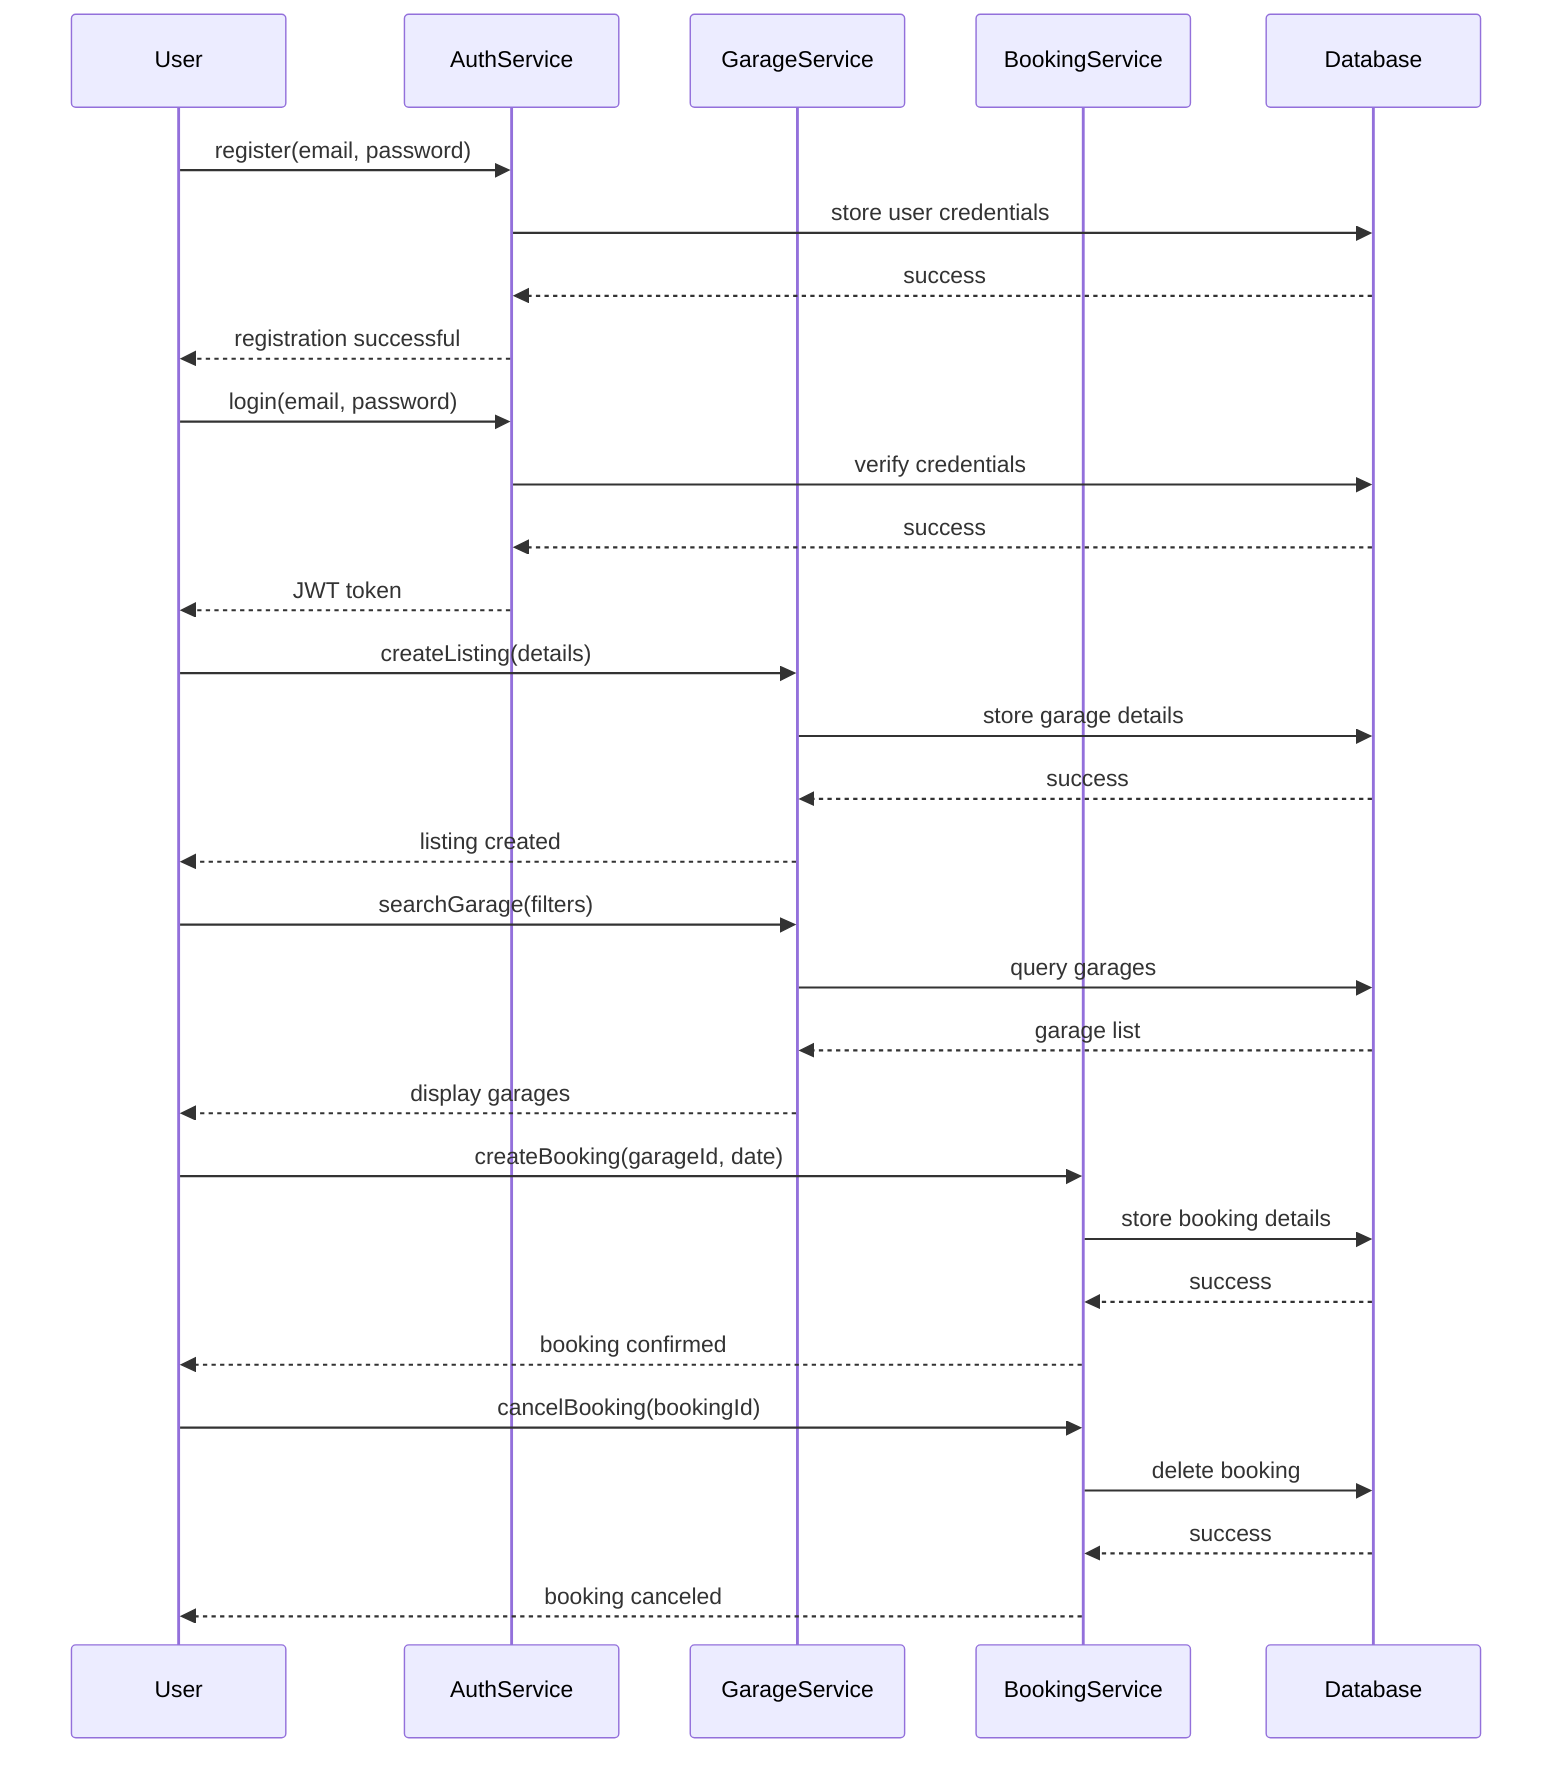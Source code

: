 sequenceDiagram
    participant U as User
    participant A as AuthService
    participant G as GarageService
    participant B as BookingService
    participant DB as Database
    U->>A: register(email, password)
    A->>DB: store user credentials
    DB-->>A: success
    A-->>U: registration successful
    U->>A: login(email, password)
    A->>DB: verify credentials
    DB-->>A: success
    A-->>U: JWT token
    U->>G: createListing(details)
    G->>DB: store garage details
    DB-->>G: success
    G-->>U: listing created
    U->>G: searchGarage(filters)
    G->>DB: query garages
    DB-->>G: garage list
    G-->>U: display garages
    U->>B: createBooking(garageId, date)
    B->>DB: store booking details
    DB-->>B: success
    B-->>U: booking confirmed
    U->>B: cancelBooking(bookingId)
    B->>DB: delete booking
    DB-->>B: success
    B-->>U: booking canceled
